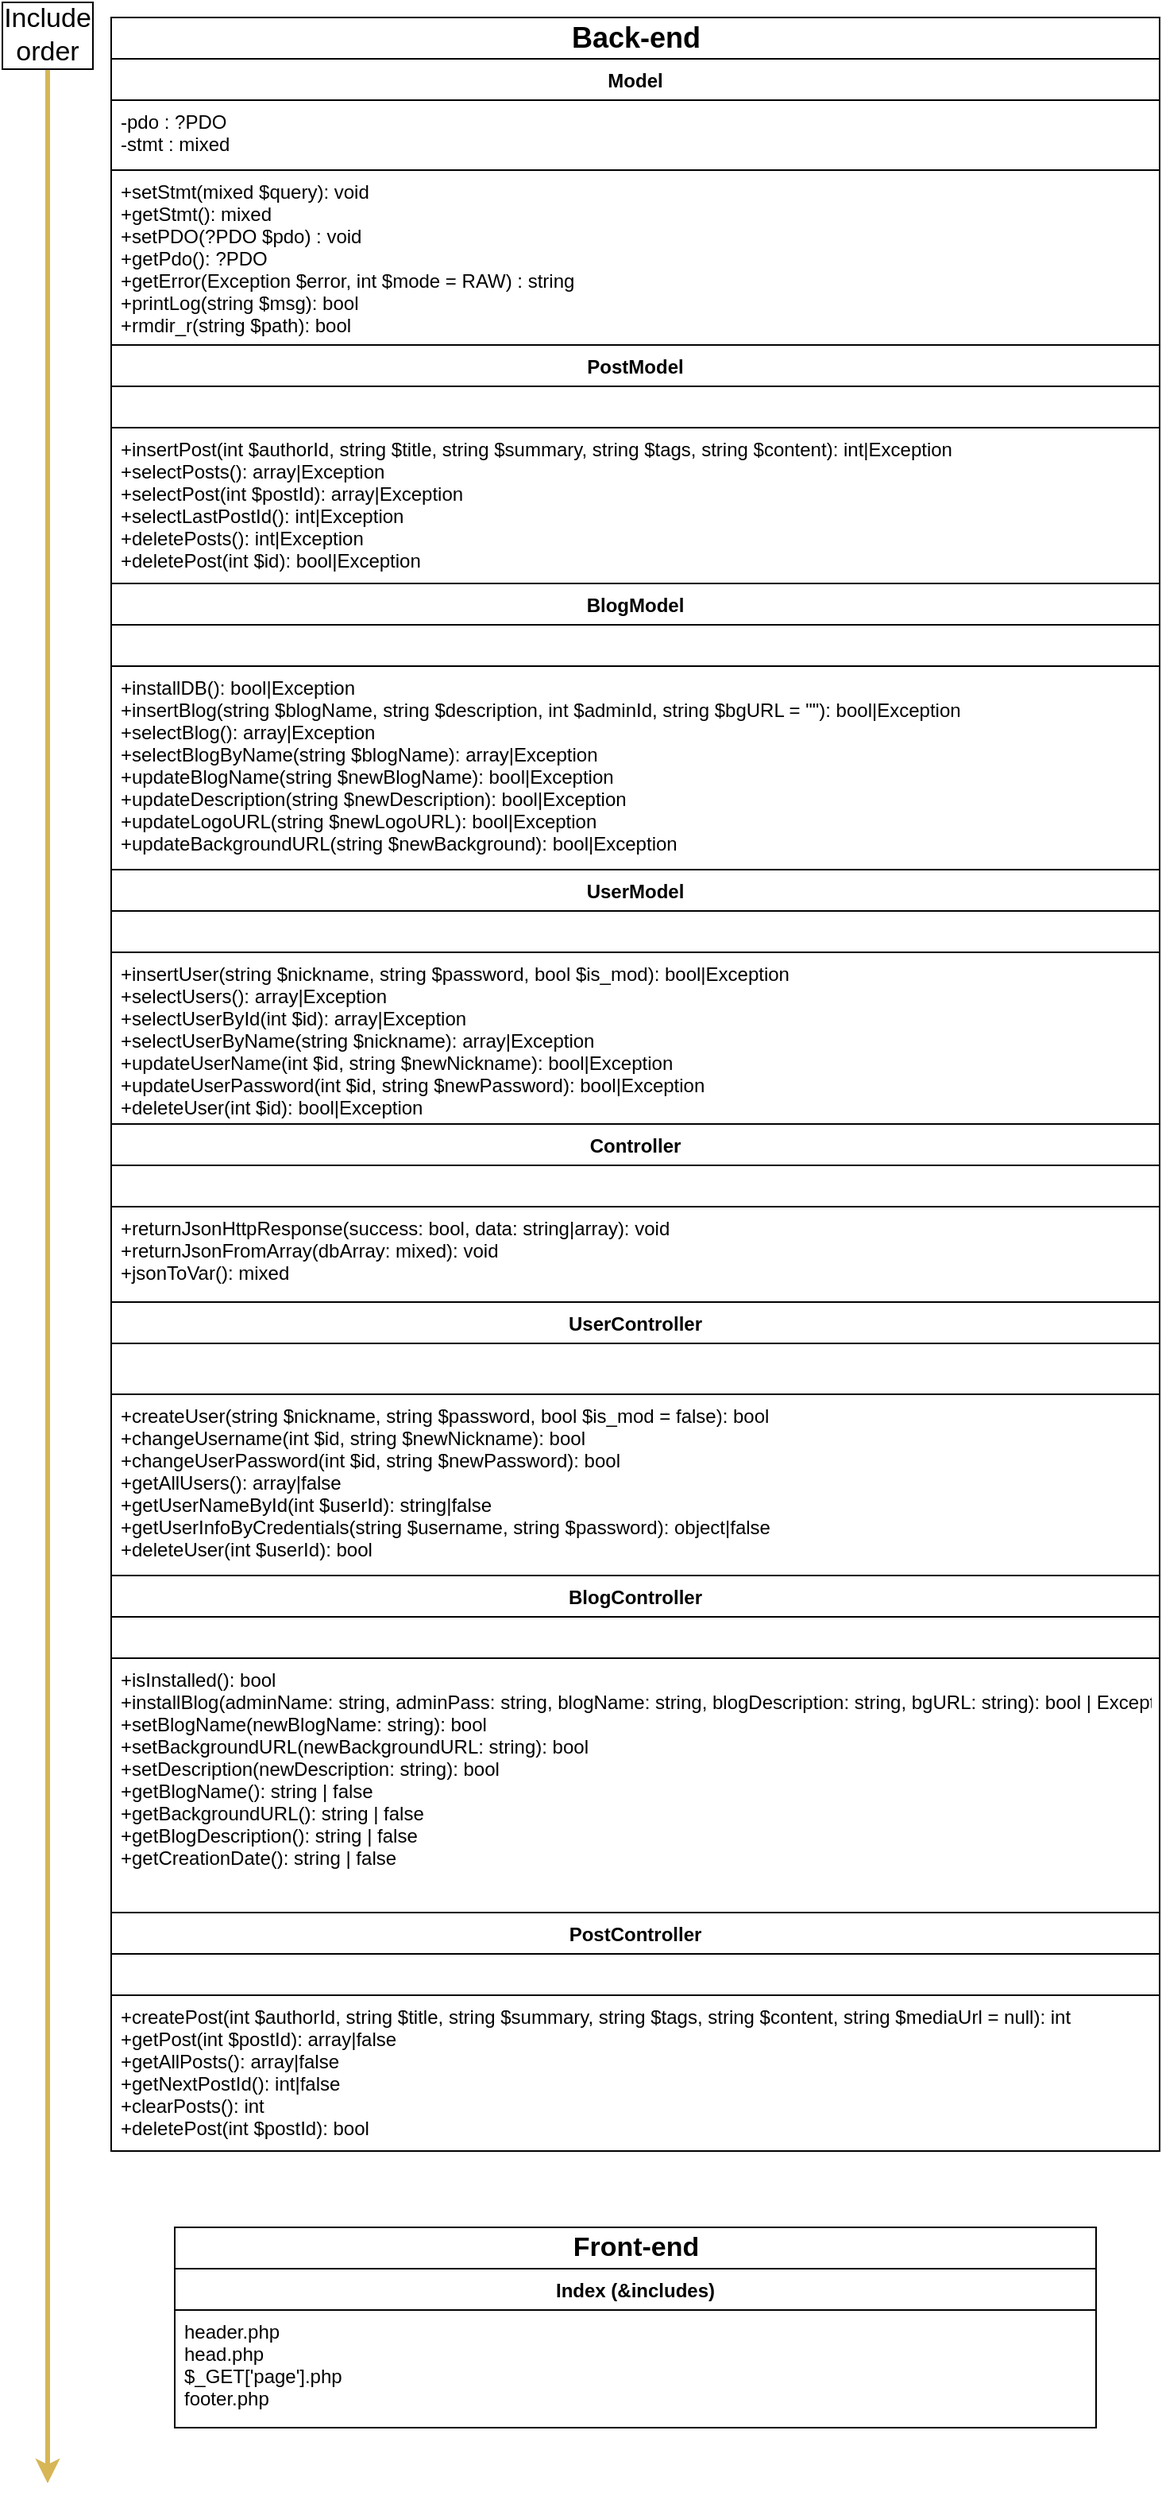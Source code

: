 <mxfile>
    <diagram id="kKbaQHDPACZrchQKF-Te" name="Page-1">
        <mxGraphModel dx="1383" dy="440" grid="1" gridSize="10" guides="1" tooltips="1" connect="1" arrows="1" fold="1" page="1" pageScale="1" pageWidth="850" pageHeight="1100" math="0" shadow="0">
            <root>
                <mxCell id="0"/>
                <mxCell id="1" parent="0"/>
                <mxCell id="7IHg9uU4U2I5uhd31xPX-90" value="" style="endArrow=classic;html=1;rounded=0;strokeWidth=3;fillColor=#fff2cc;strokeColor=#d6b656;labelBorderColor=default;" parent="1" source="7IHg9uU4U2I5uhd31xPX-138" edge="1">
                    <mxGeometry width="50" height="50" relative="1" as="geometry">
                        <mxPoint x="-800" y="65" as="sourcePoint"/>
                        <mxPoint x="-800" y="1585" as="targetPoint"/>
                    </mxGeometry>
                </mxCell>
                <mxCell id="7IHg9uU4U2I5uhd31xPX-108" value="&lt;font size=&quot;1&quot; style=&quot;&quot;&gt;&lt;b style=&quot;font-size: 17px;&quot;&gt;Front-end&lt;/b&gt;&lt;/font&gt;" style="swimlane;fontStyle=0;childLayout=stackLayout;horizontal=1;startSize=26;fillColor=default;horizontalStack=0;resizeParent=1;resizeParentMax=0;resizeLast=0;collapsible=1;marginBottom=0;html=1;glass=0;labelBackgroundColor=none;labelBorderColor=none;fillStyle=solid;strokeColor=default;fontFamily=Helvetica;" parent="1" vertex="1">
                    <mxGeometry x="-720" y="1424" width="580" height="126" as="geometry"/>
                </mxCell>
                <mxCell id="7IHg9uU4U2I5uhd31xPX-104" value="Index (&amp;includes)" style="swimlane;fontStyle=1;align=center;verticalAlign=top;childLayout=stackLayout;horizontal=1;startSize=26;horizontalStack=0;resizeParent=1;resizeParentMax=0;resizeLast=0;collapsible=1;marginBottom=0;fillColor=default;gradientColor=none;strokeColor=default;swimlaneLine=0;" parent="7IHg9uU4U2I5uhd31xPX-108" vertex="1">
                    <mxGeometry y="26" width="580" height="100" as="geometry"/>
                </mxCell>
                <mxCell id="7IHg9uU4U2I5uhd31xPX-105" value="header.php&#10;head.php&#10;$_GET['page'].php&#10;footer.php" style="text;strokeColor=default;fillColor=default;align=left;verticalAlign=top;spacingLeft=4;spacingRight=4;overflow=hidden;rotatable=0;points=[[0,0.5],[1,0.5]];portConstraint=eastwest;gradientColor=none;swimlaneLine=0;" parent="7IHg9uU4U2I5uhd31xPX-104" vertex="1">
                    <mxGeometry y="26" width="580" height="74" as="geometry"/>
                </mxCell>
                <mxCell id="7IHg9uU4U2I5uhd31xPX-112" value="Back-end" style="swimlane;fontStyle=1;childLayout=stackLayout;horizontal=1;startSize=26;fillColor=default;horizontalStack=0;resizeParent=1;resizeParentMax=0;resizeLast=0;collapsible=1;marginBottom=0;glass=0;labelBackgroundColor=none;labelBorderColor=none;fillStyle=solid;strokeColor=default;fontFamily=Helvetica;labelPosition=center;verticalLabelPosition=middle;align=center;verticalAlign=middle;fontSize=18;html=1;" parent="1" vertex="1">
                    <mxGeometry x="-760" y="34" width="660" height="1342" as="geometry"/>
                </mxCell>
                <mxCell id="7IHg9uU4U2I5uhd31xPX-1" value="Model" style="swimlane;fontStyle=1;align=center;verticalAlign=top;childLayout=stackLayout;horizontal=1;startSize=26;horizontalStack=0;resizeParent=1;resizeParentMax=0;resizeLast=0;collapsible=1;marginBottom=0;fillColor=default;gradientColor=none;strokeColor=default;swimlaneLine=0;" parent="7IHg9uU4U2I5uhd31xPX-112" vertex="1">
                    <mxGeometry y="26" width="660" height="180" as="geometry"/>
                </mxCell>
                <mxCell id="7IHg9uU4U2I5uhd31xPX-2" value="-pdo : ?PDO&#10;-stmt : mixed" style="text;strokeColor=default;fillColor=default;align=left;verticalAlign=top;spacingLeft=4;spacingRight=4;overflow=hidden;rotatable=0;points=[[0,0.5],[1,0.5]];portConstraint=eastwest;gradientColor=none;swimlaneLine=0;" parent="7IHg9uU4U2I5uhd31xPX-1" vertex="1">
                    <mxGeometry y="26" width="660" height="44" as="geometry"/>
                </mxCell>
                <mxCell id="7IHg9uU4U2I5uhd31xPX-4" value="+setStmt(mixed $query): void&#10;+getStmt(): mixed&#10;+setPDO(?PDO $pdo) : void&#10;+getPdo(): ?PDO&#10;+getError(Exception $error, int $mode = RAW) : string&#10;+printLog(string $msg): bool&#10;+rmdir_r(string $path): bool" style="text;strokeColor=default;fillColor=default;align=left;verticalAlign=top;spacingLeft=4;spacingRight=4;overflow=hidden;rotatable=0;points=[[0,0.5],[1,0.5]];portConstraint=eastwest;gradientColor=none;swimlaneLine=0;" parent="7IHg9uU4U2I5uhd31xPX-1" vertex="1">
                    <mxGeometry y="70" width="660" height="110" as="geometry"/>
                </mxCell>
                <mxCell id="7IHg9uU4U2I5uhd31xPX-40" value="PostModel" style="swimlane;fontStyle=1;align=center;verticalAlign=top;childLayout=stackLayout;horizontal=1;startSize=26;horizontalStack=0;resizeParent=1;resizeParentMax=0;resizeLast=0;collapsible=1;marginBottom=0;fillColor=default;gradientColor=none;strokeColor=default;swimlaneLine=0;" parent="7IHg9uU4U2I5uhd31xPX-112" vertex="1">
                    <mxGeometry y="206" width="660" height="150" as="geometry"/>
                </mxCell>
                <mxCell id="7IHg9uU4U2I5uhd31xPX-41" value="" style="text;strokeColor=default;fillColor=default;align=left;verticalAlign=top;spacingLeft=4;spacingRight=4;overflow=hidden;rotatable=0;points=[[0,0.5],[1,0.5]];portConstraint=eastwest;gradientColor=none;swimlaneLine=0;" parent="7IHg9uU4U2I5uhd31xPX-40" vertex="1">
                    <mxGeometry y="26" width="660" height="26" as="geometry"/>
                </mxCell>
                <mxCell id="7IHg9uU4U2I5uhd31xPX-43" value="+insertPost(int $authorId, string $title, string $summary, string $tags, string $content): int|Exception&#10;+selectPosts(): array|Exception&#10;+selectPost(int $postId): array|Exception&#10;+selectLastPostId(): int|Exception&#10;+deletePosts(): int|Exception&#10;+deletePost(int $id): bool|Exception" style="text;strokeColor=default;fillColor=default;align=left;verticalAlign=top;spacingLeft=4;spacingRight=4;overflow=hidden;rotatable=0;points=[[0,0.5],[1,0.5]];portConstraint=eastwest;gradientColor=none;swimlaneLine=0;" parent="7IHg9uU4U2I5uhd31xPX-40" vertex="1">
                    <mxGeometry y="52" width="660" height="98" as="geometry"/>
                </mxCell>
                <mxCell id="7IHg9uU4U2I5uhd31xPX-32" value="BlogModel" style="swimlane;fontStyle=1;align=center;verticalAlign=top;childLayout=stackLayout;horizontal=1;startSize=26;horizontalStack=0;resizeParent=1;resizeParentMax=0;resizeLast=0;collapsible=1;marginBottom=0;fillColor=default;gradientColor=none;strokeColor=default;swimlaneLine=0;" parent="7IHg9uU4U2I5uhd31xPX-112" vertex="1">
                    <mxGeometry y="356" width="660" height="180" as="geometry"/>
                </mxCell>
                <mxCell id="7IHg9uU4U2I5uhd31xPX-33" value="" style="text;strokeColor=default;fillColor=default;align=left;verticalAlign=top;spacingLeft=4;spacingRight=4;overflow=hidden;rotatable=0;points=[[0,0.5],[1,0.5]];portConstraint=eastwest;gradientColor=none;swimlaneLine=0;" parent="7IHg9uU4U2I5uhd31xPX-32" vertex="1">
                    <mxGeometry y="26" width="660" height="26" as="geometry"/>
                </mxCell>
                <mxCell id="7IHg9uU4U2I5uhd31xPX-35" value="+installDB(): bool|Exception&#10;+insertBlog(string $blogName, string $description, int $adminId, string $bgURL = &quot;&quot;): bool|Exception&#10;+selectBlog(): array|Exception&#10;+selectBlogByName(string $blogName): array|Exception&#10;+updateBlogName(string $newBlogName): bool|Exception&#10;+updateDescription(string $newDescription): bool|Exception&#10;+updateLogoURL(string $newLogoURL): bool|Exception&#10;+updateBackgroundURL(string $newBackground): bool|Exception" style="text;strokeColor=default;fillColor=default;align=left;verticalAlign=top;spacingLeft=4;spacingRight=4;overflow=hidden;rotatable=0;points=[[0,0.5],[1,0.5]];portConstraint=eastwest;gradientColor=none;swimlaneLine=0;" parent="7IHg9uU4U2I5uhd31xPX-32" vertex="1">
                    <mxGeometry y="52" width="660" height="128" as="geometry"/>
                </mxCell>
                <mxCell id="7IHg9uU4U2I5uhd31xPX-36" value="UserModel" style="swimlane;fontStyle=1;align=center;verticalAlign=top;childLayout=stackLayout;horizontal=1;startSize=26;horizontalStack=0;resizeParent=1;resizeParentMax=0;resizeLast=0;collapsible=1;marginBottom=0;fillColor=default;gradientColor=none;strokeColor=default;swimlaneLine=0;" parent="7IHg9uU4U2I5uhd31xPX-112" vertex="1">
                    <mxGeometry y="536" width="660" height="160" as="geometry"/>
                </mxCell>
                <mxCell id="7IHg9uU4U2I5uhd31xPX-37" value="" style="text;strokeColor=default;fillColor=default;align=left;verticalAlign=top;spacingLeft=4;spacingRight=4;overflow=hidden;rotatable=0;points=[[0,0.5],[1,0.5]];portConstraint=eastwest;gradientColor=none;swimlaneLine=0;" parent="7IHg9uU4U2I5uhd31xPX-36" vertex="1">
                    <mxGeometry y="26" width="660" height="26" as="geometry"/>
                </mxCell>
                <mxCell id="7IHg9uU4U2I5uhd31xPX-39" value="+insertUser(string $nickname, string $password, bool $is_mod): bool|Exception&#10;+selectUsers(): array|Exception&#10;+selectUserById(int $id): array|Exception&#10;+selectUserByName(string $nickname): array|Exception&#10;+updateUserName(int $id, string $newNickname): bool|Exception&#10;+updateUserPassword(int $id, string $newPassword): bool|Exception&#10;+deleteUser(int $id): bool|Exception" style="text;strokeColor=default;fillColor=default;align=left;verticalAlign=top;spacingLeft=4;spacingRight=4;overflow=hidden;rotatable=0;points=[[0,0.5],[1,0.5]];portConstraint=eastwest;gradientColor=none;swimlaneLine=0;" parent="7IHg9uU4U2I5uhd31xPX-36" vertex="1">
                    <mxGeometry y="52" width="660" height="108" as="geometry"/>
                </mxCell>
                <mxCell id="7IHg9uU4U2I5uhd31xPX-5" value="Controller&#10;" style="swimlane;fontStyle=1;align=center;verticalAlign=top;childLayout=stackLayout;horizontal=1;startSize=26;horizontalStack=0;resizeParent=1;resizeParentMax=0;resizeLast=0;collapsible=1;marginBottom=0;fillColor=default;gradientColor=none;strokeColor=default;swimlaneLine=0;" parent="7IHg9uU4U2I5uhd31xPX-112" vertex="1">
                    <mxGeometry y="696" width="660" height="112" as="geometry"/>
                </mxCell>
                <mxCell id="7IHg9uU4U2I5uhd31xPX-6" value="  " style="text;strokeColor=default;fillColor=default;align=left;verticalAlign=top;spacingLeft=4;spacingRight=4;overflow=hidden;rotatable=0;points=[[0,0.5],[1,0.5]];portConstraint=eastwest;gradientColor=none;swimlaneLine=0;" parent="7IHg9uU4U2I5uhd31xPX-5" vertex="1">
                    <mxGeometry y="26" width="660" height="26" as="geometry"/>
                </mxCell>
                <mxCell id="7IHg9uU4U2I5uhd31xPX-8" value="+returnJsonHttpResponse(success: bool, data: string|array): void&#10;+returnJsonFromArray(dbArray: mixed): void&#10;+jsonToVar(): mixed" style="text;strokeColor=default;fillColor=default;align=left;verticalAlign=top;spacingLeft=4;spacingRight=4;overflow=hidden;rotatable=0;points=[[0,0.5],[1,0.5]];portConstraint=eastwest;gradientColor=none;swimlaneLine=0;" parent="7IHg9uU4U2I5uhd31xPX-5" vertex="1">
                    <mxGeometry y="52" width="660" height="60" as="geometry"/>
                </mxCell>
                <mxCell id="7IHg9uU4U2I5uhd31xPX-22" value="UserController" style="swimlane;fontStyle=1;align=center;verticalAlign=top;childLayout=stackLayout;horizontal=1;startSize=26;horizontalStack=0;resizeParent=1;resizeParentMax=0;resizeLast=0;collapsible=1;marginBottom=0;fillColor=default;gradientColor=none;strokeColor=default;swimlaneLine=0;" parent="7IHg9uU4U2I5uhd31xPX-112" vertex="1">
                    <mxGeometry y="808" width="660" height="172" as="geometry"/>
                </mxCell>
                <mxCell id="7IHg9uU4U2I5uhd31xPX-23" value=" " style="text;strokeColor=default;fillColor=default;align=left;verticalAlign=top;spacingLeft=4;spacingRight=4;overflow=hidden;rotatable=0;points=[[0,0.5],[1,0.5]];portConstraint=eastwest;gradientColor=none;swimlaneLine=0;" parent="7IHg9uU4U2I5uhd31xPX-22" vertex="1">
                    <mxGeometry y="26" width="660" height="32" as="geometry"/>
                </mxCell>
                <mxCell id="7IHg9uU4U2I5uhd31xPX-25" value="+createUser(string $nickname, string $password, bool $is_mod = false): bool&#10;+changeUsername(int $id, string $newNickname): bool&#10;+changeUserPassword(int $id, string $newPassword): bool&#10;+getAllUsers(): array|false&#10;+getUserNameById(int $userId): string|false&#10;+getUserInfoByCredentials(string $username, string $password): object|false&#10;+deleteUser(int $userId): bool" style="text;strokeColor=default;fillColor=default;align=left;verticalAlign=top;spacingLeft=4;spacingRight=4;overflow=hidden;rotatable=0;points=[[0,0.5],[1,0.5]];portConstraint=eastwest;gradientColor=none;swimlaneLine=0;" parent="7IHg9uU4U2I5uhd31xPX-22" vertex="1">
                    <mxGeometry y="58" width="660" height="114" as="geometry"/>
                </mxCell>
                <mxCell id="7IHg9uU4U2I5uhd31xPX-17" value="BlogController&#10;" style="swimlane;fontStyle=1;align=center;verticalAlign=top;childLayout=stackLayout;horizontal=1;startSize=26;horizontalStack=0;resizeParent=1;resizeParentMax=0;resizeLast=0;collapsible=1;marginBottom=0;fillColor=default;gradientColor=none;strokeColor=default;swimlaneLine=0;" parent="7IHg9uU4U2I5uhd31xPX-112" vertex="1">
                    <mxGeometry y="980" width="660" height="212" as="geometry"/>
                </mxCell>
                <mxCell id="7IHg9uU4U2I5uhd31xPX-18" value=" " style="text;strokeColor=default;fillColor=default;align=left;verticalAlign=top;spacingLeft=4;spacingRight=4;overflow=hidden;rotatable=0;points=[[0,0.5],[1,0.5]];portConstraint=eastwest;gradientColor=none;swimlaneLine=0;" parent="7IHg9uU4U2I5uhd31xPX-17" vertex="1">
                    <mxGeometry y="26" width="660" height="26" as="geometry"/>
                </mxCell>
                <mxCell id="7IHg9uU4U2I5uhd31xPX-20" value="+isInstalled(): bool&#10;+installBlog(adminName: string, adminPass: string, blogName: string, blogDescription: string, bgURL: string): bool | Exception&#10;+setBlogName(newBlogName: string): bool&#10;+setBackgroundURL(newBackgroundURL: string): bool&#10;+setDescription(newDescription: string): bool&#10;+getBlogName(): string | false&#10;+getBackgroundURL(): string | false&#10;+getBlogDescription(): string | false&#10;+getCreationDate(): string | false" style="text;strokeColor=default;fillColor=default;align=left;verticalAlign=top;spacingLeft=4;spacingRight=4;overflow=hidden;rotatable=0;points=[[0,0.5],[1,0.5]];portConstraint=eastwest;gradientColor=none;swimlaneLine=0;" parent="7IHg9uU4U2I5uhd31xPX-17" vertex="1">
                    <mxGeometry y="52" width="660" height="160" as="geometry"/>
                </mxCell>
                <mxCell id="7IHg9uU4U2I5uhd31xPX-26" value="PostController" style="swimlane;fontStyle=1;align=center;verticalAlign=top;childLayout=stackLayout;horizontal=1;startSize=26;horizontalStack=0;resizeParent=1;resizeParentMax=0;resizeLast=0;collapsible=1;marginBottom=0;fillColor=default;gradientColor=none;strokeColor=default;swimlaneLine=0;" parent="7IHg9uU4U2I5uhd31xPX-112" vertex="1">
                    <mxGeometry y="1192" width="660" height="150" as="geometry"/>
                </mxCell>
                <mxCell id="7IHg9uU4U2I5uhd31xPX-27" value=" " style="text;strokeColor=default;fillColor=default;align=left;verticalAlign=top;spacingLeft=4;spacingRight=4;overflow=hidden;rotatable=0;points=[[0,0.5],[1,0.5]];portConstraint=eastwest;gradientColor=none;swimlaneLine=0;" parent="7IHg9uU4U2I5uhd31xPX-26" vertex="1">
                    <mxGeometry y="26" width="660" height="26" as="geometry"/>
                </mxCell>
                <mxCell id="7IHg9uU4U2I5uhd31xPX-29" value="+createPost(int $authorId, string $title, string $summary, string $tags, string $content, string $mediaUrl = null): int&#10;+getPost(int $postId): array|false&#10;+getAllPosts(): array|false&#10;+getNextPostId(): int|false&#10;+clearPosts(): int&#10;+deletePost(int $postId): bool" style="text;strokeColor=default;fillColor=default;align=left;verticalAlign=top;spacingLeft=4;spacingRight=4;overflow=hidden;rotatable=0;points=[[0,0.5],[1,0.5]];portConstraint=eastwest;gradientColor=none;swimlaneLine=0;" parent="7IHg9uU4U2I5uhd31xPX-26" vertex="1">
                    <mxGeometry y="52" width="660" height="98" as="geometry"/>
                </mxCell>
                <mxCell id="7IHg9uU4U2I5uhd31xPX-138" value="&lt;span style=&quot;&quot;&gt;Include order&lt;/span&gt;" style="text;html=1;strokeColor=none;fillColor=none;align=center;verticalAlign=middle;whiteSpace=wrap;rounded=0;fontSize=17;fontFamily=Helvetica;labelBorderColor=default;labelBackgroundColor=default;" parent="1" vertex="1">
                    <mxGeometry x="-830" y="30" width="60" height="30" as="geometry"/>
                </mxCell>
            </root>
        </mxGraphModel>
    </diagram>
</mxfile>